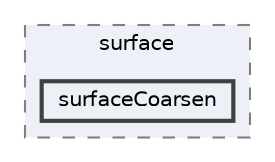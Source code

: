 digraph "applications/utilities/surface/surfaceCoarsen"
{
 // LATEX_PDF_SIZE
  bgcolor="transparent";
  edge [fontname=Helvetica,fontsize=10,labelfontname=Helvetica,labelfontsize=10];
  node [fontname=Helvetica,fontsize=10,shape=box,height=0.2,width=0.4];
  compound=true
  subgraph clusterdir_f17de662d5fa06afbf0442aecb6ca0a0 {
    graph [ bgcolor="#edf0f7", pencolor="grey50", label="surface", fontname=Helvetica,fontsize=10 style="filled,dashed", URL="dir_f17de662d5fa06afbf0442aecb6ca0a0.html",tooltip=""]
  dir_1e29625a423bda95b0857c06358e6e7c [label="surfaceCoarsen", fillcolor="#edf0f7", color="grey25", style="filled,bold", URL="dir_1e29625a423bda95b0857c06358e6e7c.html",tooltip=""];
  }
}
